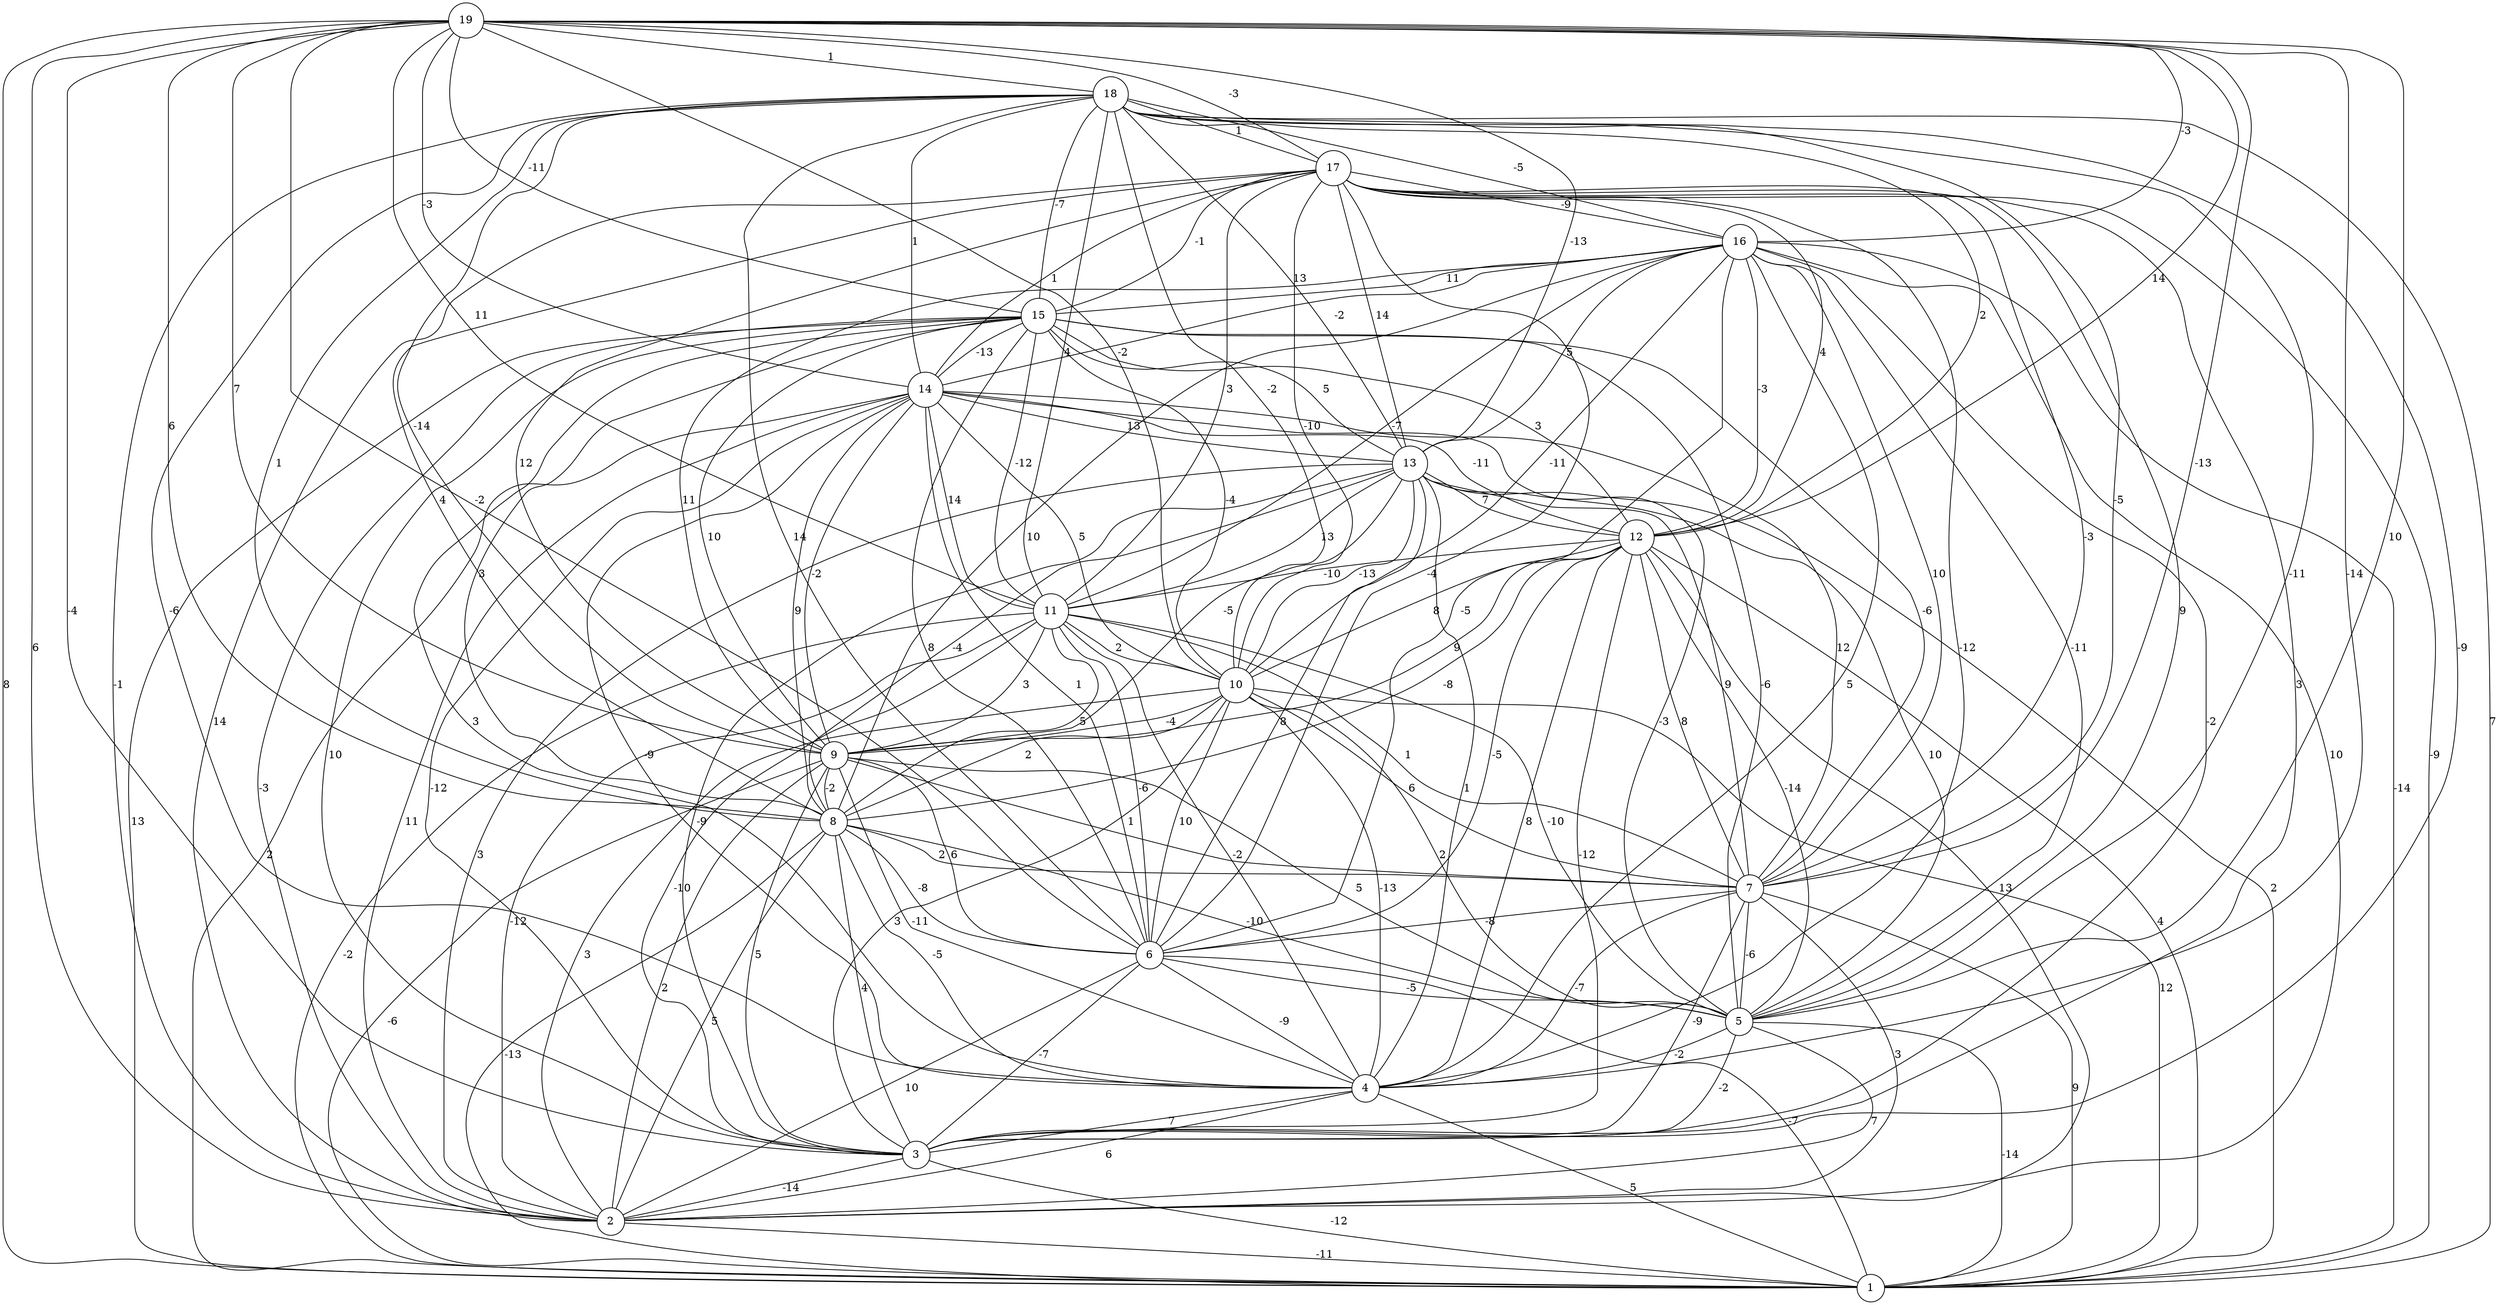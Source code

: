 graph { 
	 fontname="Helvetica,Arial,sans-serif" 
	 node [shape = circle]; 
	 19 -- 1 [label = "8"];
	 19 -- 2 [label = "6"];
	 19 -- 3 [label = "-4"];
	 19 -- 4 [label = "-14"];
	 19 -- 5 [label = "10"];
	 19 -- 6 [label = "-2"];
	 19 -- 7 [label = "-13"];
	 19 -- 8 [label = "6"];
	 19 -- 9 [label = "7"];
	 19 -- 10 [label = "-2"];
	 19 -- 11 [label = "11"];
	 19 -- 12 [label = "14"];
	 19 -- 13 [label = "-13"];
	 19 -- 14 [label = "-3"];
	 19 -- 15 [label = "-11"];
	 19 -- 16 [label = "-3"];
	 19 -- 17 [label = "-3"];
	 19 -- 18 [label = "1"];
	 18 -- 1 [label = "7"];
	 18 -- 2 [label = "-1"];
	 18 -- 3 [label = "-9"];
	 18 -- 4 [label = "-6"];
	 18 -- 5 [label = "-11"];
	 18 -- 6 [label = "14"];
	 18 -- 7 [label = "-5"];
	 18 -- 8 [label = "1"];
	 18 -- 9 [label = "-14"];
	 18 -- 10 [label = "-2"];
	 18 -- 11 [label = "4"];
	 18 -- 12 [label = "2"];
	 18 -- 13 [label = "13"];
	 18 -- 14 [label = "1"];
	 18 -- 15 [label = "-7"];
	 18 -- 16 [label = "-5"];
	 18 -- 17 [label = "1"];
	 17 -- 1 [label = "-9"];
	 17 -- 2 [label = "14"];
	 17 -- 3 [label = "3"];
	 17 -- 4 [label = "-12"];
	 17 -- 5 [label = "9"];
	 17 -- 6 [label = "-4"];
	 17 -- 7 [label = "-3"];
	 17 -- 8 [label = "4"];
	 17 -- 9 [label = "12"];
	 17 -- 10 [label = "-10"];
	 17 -- 11 [label = "3"];
	 17 -- 12 [label = "4"];
	 17 -- 13 [label = "14"];
	 17 -- 14 [label = "1"];
	 17 -- 15 [label = "-1"];
	 17 -- 16 [label = "-9"];
	 16 -- 1 [label = "-14"];
	 16 -- 2 [label = "10"];
	 16 -- 3 [label = "-2"];
	 16 -- 4 [label = "5"];
	 16 -- 5 [label = "-11"];
	 16 -- 6 [label = "-5"];
	 16 -- 7 [label = "10"];
	 16 -- 8 [label = "10"];
	 16 -- 9 [label = "11"];
	 16 -- 10 [label = "-11"];
	 16 -- 11 [label = "-7"];
	 16 -- 12 [label = "-3"];
	 16 -- 13 [label = "5"];
	 16 -- 14 [label = "-2"];
	 16 -- 15 [label = "11"];
	 15 -- 1 [label = "13"];
	 15 -- 2 [label = "-3"];
	 15 -- 3 [label = "10"];
	 15 -- 4 [label = "3"];
	 15 -- 5 [label = "-6"];
	 15 -- 6 [label = "8"];
	 15 -- 7 [label = "-6"];
	 15 -- 8 [label = "3"];
	 15 -- 9 [label = "10"];
	 15 -- 10 [label = "-4"];
	 15 -- 11 [label = "-12"];
	 15 -- 12 [label = "3"];
	 15 -- 13 [label = "5"];
	 15 -- 14 [label = "-13"];
	 14 -- 1 [label = "2"];
	 14 -- 2 [label = "11"];
	 14 -- 3 [label = "-12"];
	 14 -- 4 [label = "-9"];
	 14 -- 5 [label = "-3"];
	 14 -- 6 [label = "1"];
	 14 -- 7 [label = "12"];
	 14 -- 8 [label = "9"];
	 14 -- 9 [label = "-2"];
	 14 -- 10 [label = "5"];
	 14 -- 11 [label = "14"];
	 14 -- 12 [label = "-11"];
	 14 -- 13 [label = "13"];
	 13 -- 1 [label = "2"];
	 13 -- 2 [label = "3"];
	 13 -- 3 [label = "-9"];
	 13 -- 4 [label = "1"];
	 13 -- 5 [label = "10"];
	 13 -- 6 [label = "8"];
	 13 -- 7 [label = "9"];
	 13 -- 8 [label = "-4"];
	 13 -- 9 [label = "-5"];
	 13 -- 10 [label = "-13"];
	 13 -- 11 [label = "13"];
	 13 -- 12 [label = "7"];
	 12 -- 1 [label = "4"];
	 12 -- 2 [label = "13"];
	 12 -- 3 [label = "-12"];
	 12 -- 4 [label = "8"];
	 12 -- 5 [label = "-14"];
	 12 -- 6 [label = "-5"];
	 12 -- 7 [label = "8"];
	 12 -- 8 [label = "-8"];
	 12 -- 9 [label = "9"];
	 12 -- 10 [label = "8"];
	 12 -- 11 [label = "-10"];
	 11 -- 1 [label = "-2"];
	 11 -- 2 [label = "-12"];
	 11 -- 3 [label = "-10"];
	 11 -- 4 [label = "-2"];
	 11 -- 5 [label = "-10"];
	 11 -- 6 [label = "-6"];
	 11 -- 7 [label = "1"];
	 11 -- 8 [label = "5"];
	 11 -- 9 [label = "3"];
	 11 -- 10 [label = "2"];
	 10 -- 1 [label = "12"];
	 10 -- 2 [label = "3"];
	 10 -- 3 [label = "3"];
	 10 -- 4 [label = "-13"];
	 10 -- 5 [label = "2"];
	 10 -- 6 [label = "10"];
	 10 -- 7 [label = "6"];
	 10 -- 8 [label = "2"];
	 10 -- 9 [label = "-4"];
	 9 -- 1 [label = "-6"];
	 9 -- 2 [label = "2"];
	 9 -- 3 [label = "5"];
	 9 -- 4 [label = "-11"];
	 9 -- 5 [label = "5"];
	 9 -- 6 [label = "6"];
	 9 -- 7 [label = "1"];
	 9 -- 8 [label = "-2"];
	 8 -- 1 [label = "-13"];
	 8 -- 2 [label = "5"];
	 8 -- 3 [label = "4"];
	 8 -- 4 [label = "-5"];
	 8 -- 5 [label = "-10"];
	 8 -- 6 [label = "-8"];
	 8 -- 7 [label = "2"];
	 7 -- 1 [label = "9"];
	 7 -- 2 [label = "3"];
	 7 -- 3 [label = "-9"];
	 7 -- 4 [label = "-7"];
	 7 -- 5 [label = "-6"];
	 7 -- 6 [label = "-8"];
	 6 -- 1 [label = "-7"];
	 6 -- 2 [label = "10"];
	 6 -- 3 [label = "-7"];
	 6 -- 4 [label = "-9"];
	 6 -- 5 [label = "-5"];
	 5 -- 1 [label = "-14"];
	 5 -- 2 [label = "7"];
	 5 -- 3 [label = "-2"];
	 5 -- 4 [label = "-2"];
	 4 -- 1 [label = "5"];
	 4 -- 2 [label = "6"];
	 4 -- 3 [label = "7"];
	 3 -- 1 [label = "-12"];
	 3 -- 2 [label = "-14"];
	 2 -- 1 [label = "-11"];
	 1;
	 2;
	 3;
	 4;
	 5;
	 6;
	 7;
	 8;
	 9;
	 10;
	 11;
	 12;
	 13;
	 14;
	 15;
	 16;
	 17;
	 18;
	 19;
}
